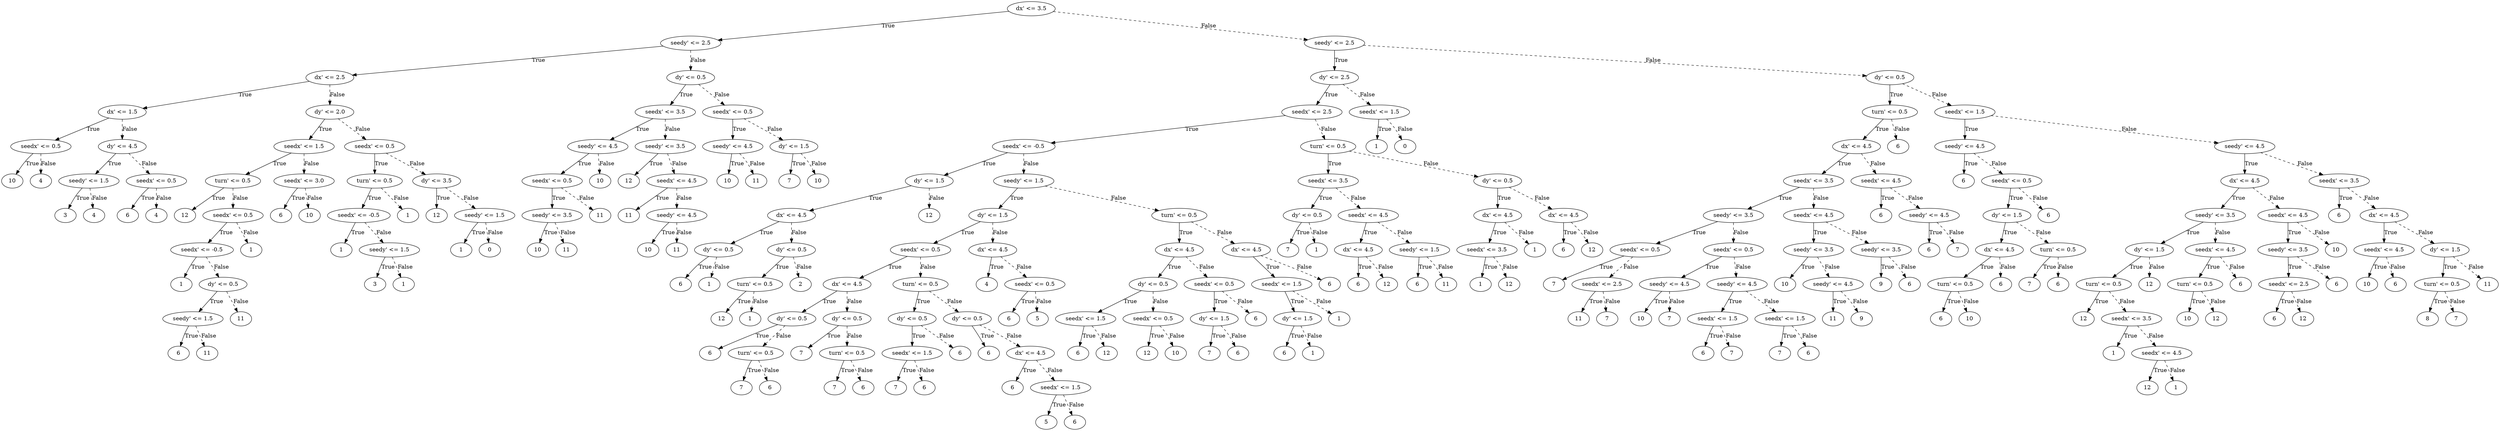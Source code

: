 digraph {
0 [label="dx' <= 3.5"];
1 [label="seedy' <= 2.5"];
2 [label="dx' <= 2.5"];
3 [label="dx' <= 1.5"];
4 [label="seedx' <= 0.5"];
5 [label="10"];
4 -> 5 [label="True"];
6 [label="4"];
4 -> 6 [style="dashed", label="False"];
3 -> 4 [label="True"];
7 [label="dy' <= 4.5"];
8 [label="seedy' <= 1.5"];
9 [label="3"];
8 -> 9 [label="True"];
10 [label="4"];
8 -> 10 [style="dashed", label="False"];
7 -> 8 [label="True"];
11 [label="seedx' <= 0.5"];
12 [label="6"];
11 -> 12 [label="True"];
13 [label="4"];
11 -> 13 [style="dashed", label="False"];
7 -> 11 [style="dashed", label="False"];
3 -> 7 [style="dashed", label="False"];
2 -> 3 [label="True"];
14 [label="dy' <= 2.0"];
15 [label="seedx' <= 1.5"];
16 [label="turn' <= 0.5"];
17 [label="12"];
16 -> 17 [label="True"];
18 [label="seedx' <= 0.5"];
19 [label="seedx' <= -0.5"];
20 [label="1"];
19 -> 20 [label="True"];
21 [label="dy' <= 0.5"];
22 [label="seedy' <= 1.5"];
23 [label="6"];
22 -> 23 [label="True"];
24 [label="11"];
22 -> 24 [style="dashed", label="False"];
21 -> 22 [label="True"];
25 [label="11"];
21 -> 25 [style="dashed", label="False"];
19 -> 21 [style="dashed", label="False"];
18 -> 19 [label="True"];
26 [label="1"];
18 -> 26 [style="dashed", label="False"];
16 -> 18 [style="dashed", label="False"];
15 -> 16 [label="True"];
27 [label="seedx' <= 3.0"];
28 [label="6"];
27 -> 28 [label="True"];
29 [label="10"];
27 -> 29 [style="dashed", label="False"];
15 -> 27 [style="dashed", label="False"];
14 -> 15 [label="True"];
30 [label="seedx' <= 0.5"];
31 [label="turn' <= 0.5"];
32 [label="seedx' <= -0.5"];
33 [label="1"];
32 -> 33 [label="True"];
34 [label="seedy' <= 1.5"];
35 [label="3"];
34 -> 35 [label="True"];
36 [label="1"];
34 -> 36 [style="dashed", label="False"];
32 -> 34 [style="dashed", label="False"];
31 -> 32 [label="True"];
37 [label="1"];
31 -> 37 [style="dashed", label="False"];
30 -> 31 [label="True"];
38 [label="dy' <= 3.5"];
39 [label="12"];
38 -> 39 [label="True"];
40 [label="seedy' <= 1.5"];
41 [label="1"];
40 -> 41 [label="True"];
42 [label="0"];
40 -> 42 [style="dashed", label="False"];
38 -> 40 [style="dashed", label="False"];
30 -> 38 [style="dashed", label="False"];
14 -> 30 [style="dashed", label="False"];
2 -> 14 [style="dashed", label="False"];
1 -> 2 [label="True"];
43 [label="dy' <= 0.5"];
44 [label="seedx' <= 3.5"];
45 [label="seedy' <= 4.5"];
46 [label="seedx' <= 0.5"];
47 [label="seedy' <= 3.5"];
48 [label="10"];
47 -> 48 [label="True"];
49 [label="11"];
47 -> 49 [style="dashed", label="False"];
46 -> 47 [label="True"];
50 [label="11"];
46 -> 50 [style="dashed", label="False"];
45 -> 46 [label="True"];
51 [label="10"];
45 -> 51 [style="dashed", label="False"];
44 -> 45 [label="True"];
52 [label="seedy' <= 3.5"];
53 [label="12"];
52 -> 53 [label="True"];
54 [label="seedx' <= 4.5"];
55 [label="11"];
54 -> 55 [label="True"];
56 [label="seedy' <= 4.5"];
57 [label="10"];
56 -> 57 [label="True"];
58 [label="11"];
56 -> 58 [style="dashed", label="False"];
54 -> 56 [style="dashed", label="False"];
52 -> 54 [style="dashed", label="False"];
44 -> 52 [style="dashed", label="False"];
43 -> 44 [label="True"];
59 [label="seedx' <= 0.5"];
60 [label="seedy' <= 4.5"];
61 [label="10"];
60 -> 61 [label="True"];
62 [label="11"];
60 -> 62 [style="dashed", label="False"];
59 -> 60 [label="True"];
63 [label="dy' <= 1.5"];
64 [label="7"];
63 -> 64 [label="True"];
65 [label="10"];
63 -> 65 [style="dashed", label="False"];
59 -> 63 [style="dashed", label="False"];
43 -> 59 [style="dashed", label="False"];
1 -> 43 [style="dashed", label="False"];
0 -> 1 [label="True"];
66 [label="seedy' <= 2.5"];
67 [label="dy' <= 2.5"];
68 [label="seedx' <= 2.5"];
69 [label="seedx' <= -0.5"];
70 [label="dy' <= 1.5"];
71 [label="dx' <= 4.5"];
72 [label="dy' <= 0.5"];
73 [label="6"];
72 -> 73 [label="True"];
74 [label="1"];
72 -> 74 [style="dashed", label="False"];
71 -> 72 [label="True"];
75 [label="dy' <= 0.5"];
76 [label="turn' <= 0.5"];
77 [label="12"];
76 -> 77 [label="True"];
78 [label="1"];
76 -> 78 [style="dashed", label="False"];
75 -> 76 [label="True"];
79 [label="2"];
75 -> 79 [style="dashed", label="False"];
71 -> 75 [style="dashed", label="False"];
70 -> 71 [label="True"];
80 [label="12"];
70 -> 80 [style="dashed", label="False"];
69 -> 70 [label="True"];
81 [label="seedy' <= 1.5"];
82 [label="dy' <= 1.5"];
83 [label="seedx' <= 0.5"];
84 [label="dx' <= 4.5"];
85 [label="dy' <= 0.5"];
86 [label="6"];
85 -> 86 [label="True"];
87 [label="turn' <= 0.5"];
88 [label="7"];
87 -> 88 [label="True"];
89 [label="6"];
87 -> 89 [style="dashed", label="False"];
85 -> 87 [style="dashed", label="False"];
84 -> 85 [label="True"];
90 [label="dy' <= 0.5"];
91 [label="7"];
90 -> 91 [label="True"];
92 [label="turn' <= 0.5"];
93 [label="7"];
92 -> 93 [label="True"];
94 [label="6"];
92 -> 94 [style="dashed", label="False"];
90 -> 92 [style="dashed", label="False"];
84 -> 90 [style="dashed", label="False"];
83 -> 84 [label="True"];
95 [label="turn' <= 0.5"];
96 [label="dy' <= 0.5"];
97 [label="seedx' <= 1.5"];
98 [label="7"];
97 -> 98 [label="True"];
99 [label="6"];
97 -> 99 [style="dashed", label="False"];
96 -> 97 [label="True"];
100 [label="6"];
96 -> 100 [style="dashed", label="False"];
95 -> 96 [label="True"];
101 [label="dy' <= 0.5"];
102 [label="6"];
101 -> 102 [label="True"];
103 [label="dx' <= 4.5"];
104 [label="6"];
103 -> 104 [label="True"];
105 [label="seedx' <= 1.5"];
106 [label="5"];
105 -> 106 [label="True"];
107 [label="6"];
105 -> 107 [style="dashed", label="False"];
103 -> 105 [style="dashed", label="False"];
101 -> 103 [style="dashed", label="False"];
95 -> 101 [style="dashed", label="False"];
83 -> 95 [style="dashed", label="False"];
82 -> 83 [label="True"];
108 [label="dx' <= 4.5"];
109 [label="4"];
108 -> 109 [label="True"];
110 [label="seedx' <= 0.5"];
111 [label="6"];
110 -> 111 [label="True"];
112 [label="5"];
110 -> 112 [style="dashed", label="False"];
108 -> 110 [style="dashed", label="False"];
82 -> 108 [style="dashed", label="False"];
81 -> 82 [label="True"];
113 [label="turn' <= 0.5"];
114 [label="dx' <= 4.5"];
115 [label="dy' <= 0.5"];
116 [label="seedx' <= 1.5"];
117 [label="6"];
116 -> 117 [label="True"];
118 [label="12"];
116 -> 118 [style="dashed", label="False"];
115 -> 116 [label="True"];
119 [label="seedx' <= 0.5"];
120 [label="12"];
119 -> 120 [label="True"];
121 [label="10"];
119 -> 121 [style="dashed", label="False"];
115 -> 119 [style="dashed", label="False"];
114 -> 115 [label="True"];
122 [label="seedx' <= 0.5"];
123 [label="dy' <= 1.5"];
124 [label="7"];
123 -> 124 [label="True"];
125 [label="6"];
123 -> 125 [style="dashed", label="False"];
122 -> 123 [label="True"];
126 [label="6"];
122 -> 126 [style="dashed", label="False"];
114 -> 122 [style="dashed", label="False"];
113 -> 114 [label="True"];
127 [label="dx' <= 4.5"];
128 [label="seedx' <= 1.5"];
129 [label="dy' <= 1.5"];
130 [label="6"];
129 -> 130 [label="True"];
131 [label="1"];
129 -> 131 [style="dashed", label="False"];
128 -> 129 [label="True"];
132 [label="1"];
128 -> 132 [style="dashed", label="False"];
127 -> 128 [label="True"];
133 [label="6"];
127 -> 133 [style="dashed", label="False"];
113 -> 127 [style="dashed", label="False"];
81 -> 113 [style="dashed", label="False"];
69 -> 81 [style="dashed", label="False"];
68 -> 69 [label="True"];
134 [label="turn' <= 0.5"];
135 [label="seedx' <= 3.5"];
136 [label="dy' <= 0.5"];
137 [label="7"];
136 -> 137 [label="True"];
138 [label="1"];
136 -> 138 [style="dashed", label="False"];
135 -> 136 [label="True"];
139 [label="seedx' <= 4.5"];
140 [label="dx' <= 4.5"];
141 [label="6"];
140 -> 141 [label="True"];
142 [label="12"];
140 -> 142 [style="dashed", label="False"];
139 -> 140 [label="True"];
143 [label="seedy' <= 1.5"];
144 [label="6"];
143 -> 144 [label="True"];
145 [label="11"];
143 -> 145 [style="dashed", label="False"];
139 -> 143 [style="dashed", label="False"];
135 -> 139 [style="dashed", label="False"];
134 -> 135 [label="True"];
146 [label="dy' <= 0.5"];
147 [label="dx' <= 4.5"];
148 [label="seedx' <= 3.5"];
149 [label="1"];
148 -> 149 [label="True"];
150 [label="12"];
148 -> 150 [style="dashed", label="False"];
147 -> 148 [label="True"];
151 [label="1"];
147 -> 151 [style="dashed", label="False"];
146 -> 147 [label="True"];
152 [label="dx' <= 4.5"];
153 [label="6"];
152 -> 153 [label="True"];
154 [label="12"];
152 -> 154 [style="dashed", label="False"];
146 -> 152 [style="dashed", label="False"];
134 -> 146 [style="dashed", label="False"];
68 -> 134 [style="dashed", label="False"];
67 -> 68 [label="True"];
155 [label="seedx' <= 1.5"];
156 [label="1"];
155 -> 156 [label="True"];
157 [label="0"];
155 -> 157 [style="dashed", label="False"];
67 -> 155 [style="dashed", label="False"];
66 -> 67 [label="True"];
158 [label="dy' <= 0.5"];
159 [label="turn' <= 0.5"];
160 [label="dx' <= 4.5"];
161 [label="seedx' <= 3.5"];
162 [label="seedy' <= 3.5"];
163 [label="seedx' <= 0.5"];
164 [label="7"];
163 -> 164 [label="True"];
165 [label="seedx' <= 2.5"];
166 [label="11"];
165 -> 166 [label="True"];
167 [label="7"];
165 -> 167 [style="dashed", label="False"];
163 -> 165 [style="dashed", label="False"];
162 -> 163 [label="True"];
168 [label="seedx' <= 0.5"];
169 [label="seedy' <= 4.5"];
170 [label="10"];
169 -> 170 [label="True"];
171 [label="7"];
169 -> 171 [style="dashed", label="False"];
168 -> 169 [label="True"];
172 [label="seedy' <= 4.5"];
173 [label="seedx' <= 1.5"];
174 [label="6"];
173 -> 174 [label="True"];
175 [label="7"];
173 -> 175 [style="dashed", label="False"];
172 -> 173 [label="True"];
176 [label="seedx' <= 1.5"];
177 [label="7"];
176 -> 177 [label="True"];
178 [label="6"];
176 -> 178 [style="dashed", label="False"];
172 -> 176 [style="dashed", label="False"];
168 -> 172 [style="dashed", label="False"];
162 -> 168 [style="dashed", label="False"];
161 -> 162 [label="True"];
179 [label="seedx' <= 4.5"];
180 [label="seedy' <= 3.5"];
181 [label="10"];
180 -> 181 [label="True"];
182 [label="seedy' <= 4.5"];
183 [label="11"];
182 -> 183 [label="True"];
184 [label="9"];
182 -> 184 [style="dashed", label="False"];
180 -> 182 [style="dashed", label="False"];
179 -> 180 [label="True"];
185 [label="seedy' <= 3.5"];
186 [label="9"];
185 -> 186 [label="True"];
187 [label="6"];
185 -> 187 [style="dashed", label="False"];
179 -> 185 [style="dashed", label="False"];
161 -> 179 [style="dashed", label="False"];
160 -> 161 [label="True"];
188 [label="seedx' <= 4.5"];
189 [label="6"];
188 -> 189 [label="True"];
190 [label="seedy' <= 4.5"];
191 [label="6"];
190 -> 191 [label="True"];
192 [label="7"];
190 -> 192 [style="dashed", label="False"];
188 -> 190 [style="dashed", label="False"];
160 -> 188 [style="dashed", label="False"];
159 -> 160 [label="True"];
193 [label="6"];
159 -> 193 [style="dashed", label="False"];
158 -> 159 [label="True"];
194 [label="seedx' <= 1.5"];
195 [label="seedy' <= 4.5"];
196 [label="6"];
195 -> 196 [label="True"];
197 [label="seedx' <= 0.5"];
198 [label="dy' <= 1.5"];
199 [label="dx' <= 4.5"];
200 [label="turn' <= 0.5"];
201 [label="6"];
200 -> 201 [label="True"];
202 [label="10"];
200 -> 202 [style="dashed", label="False"];
199 -> 200 [label="True"];
203 [label="6"];
199 -> 203 [style="dashed", label="False"];
198 -> 199 [label="True"];
204 [label="turn' <= 0.5"];
205 [label="7"];
204 -> 205 [label="True"];
206 [label="6"];
204 -> 206 [style="dashed", label="False"];
198 -> 204 [style="dashed", label="False"];
197 -> 198 [label="True"];
207 [label="6"];
197 -> 207 [style="dashed", label="False"];
195 -> 197 [style="dashed", label="False"];
194 -> 195 [label="True"];
208 [label="seedy' <= 4.5"];
209 [label="dx' <= 4.5"];
210 [label="seedy' <= 3.5"];
211 [label="dy' <= 1.5"];
212 [label="turn' <= 0.5"];
213 [label="12"];
212 -> 213 [label="True"];
214 [label="seedx' <= 3.5"];
215 [label="1"];
214 -> 215 [label="True"];
216 [label="seedx' <= 4.5"];
217 [label="12"];
216 -> 217 [label="True"];
218 [label="1"];
216 -> 218 [style="dashed", label="False"];
214 -> 216 [style="dashed", label="False"];
212 -> 214 [style="dashed", label="False"];
211 -> 212 [label="True"];
219 [label="12"];
211 -> 219 [style="dashed", label="False"];
210 -> 211 [label="True"];
220 [label="seedx' <= 4.5"];
221 [label="turn' <= 0.5"];
222 [label="10"];
221 -> 222 [label="True"];
223 [label="12"];
221 -> 223 [style="dashed", label="False"];
220 -> 221 [label="True"];
224 [label="6"];
220 -> 224 [style="dashed", label="False"];
210 -> 220 [style="dashed", label="False"];
209 -> 210 [label="True"];
225 [label="seedx' <= 4.5"];
226 [label="seedy' <= 3.5"];
227 [label="seedx' <= 2.5"];
228 [label="6"];
227 -> 228 [label="True"];
229 [label="12"];
227 -> 229 [style="dashed", label="False"];
226 -> 227 [label="True"];
230 [label="6"];
226 -> 230 [style="dashed", label="False"];
225 -> 226 [label="True"];
231 [label="10"];
225 -> 231 [style="dashed", label="False"];
209 -> 225 [style="dashed", label="False"];
208 -> 209 [label="True"];
232 [label="seedx' <= 3.5"];
233 [label="6"];
232 -> 233 [label="True"];
234 [label="dx' <= 4.5"];
235 [label="seedx' <= 4.5"];
236 [label="10"];
235 -> 236 [label="True"];
237 [label="6"];
235 -> 237 [style="dashed", label="False"];
234 -> 235 [label="True"];
238 [label="dy' <= 1.5"];
239 [label="turn' <= 0.5"];
240 [label="8"];
239 -> 240 [label="True"];
241 [label="7"];
239 -> 241 [style="dashed", label="False"];
238 -> 239 [label="True"];
242 [label="11"];
238 -> 242 [style="dashed", label="False"];
234 -> 238 [style="dashed", label="False"];
232 -> 234 [style="dashed", label="False"];
208 -> 232 [style="dashed", label="False"];
194 -> 208 [style="dashed", label="False"];
158 -> 194 [style="dashed", label="False"];
66 -> 158 [style="dashed", label="False"];
0 -> 66 [style="dashed", label="False"];

}